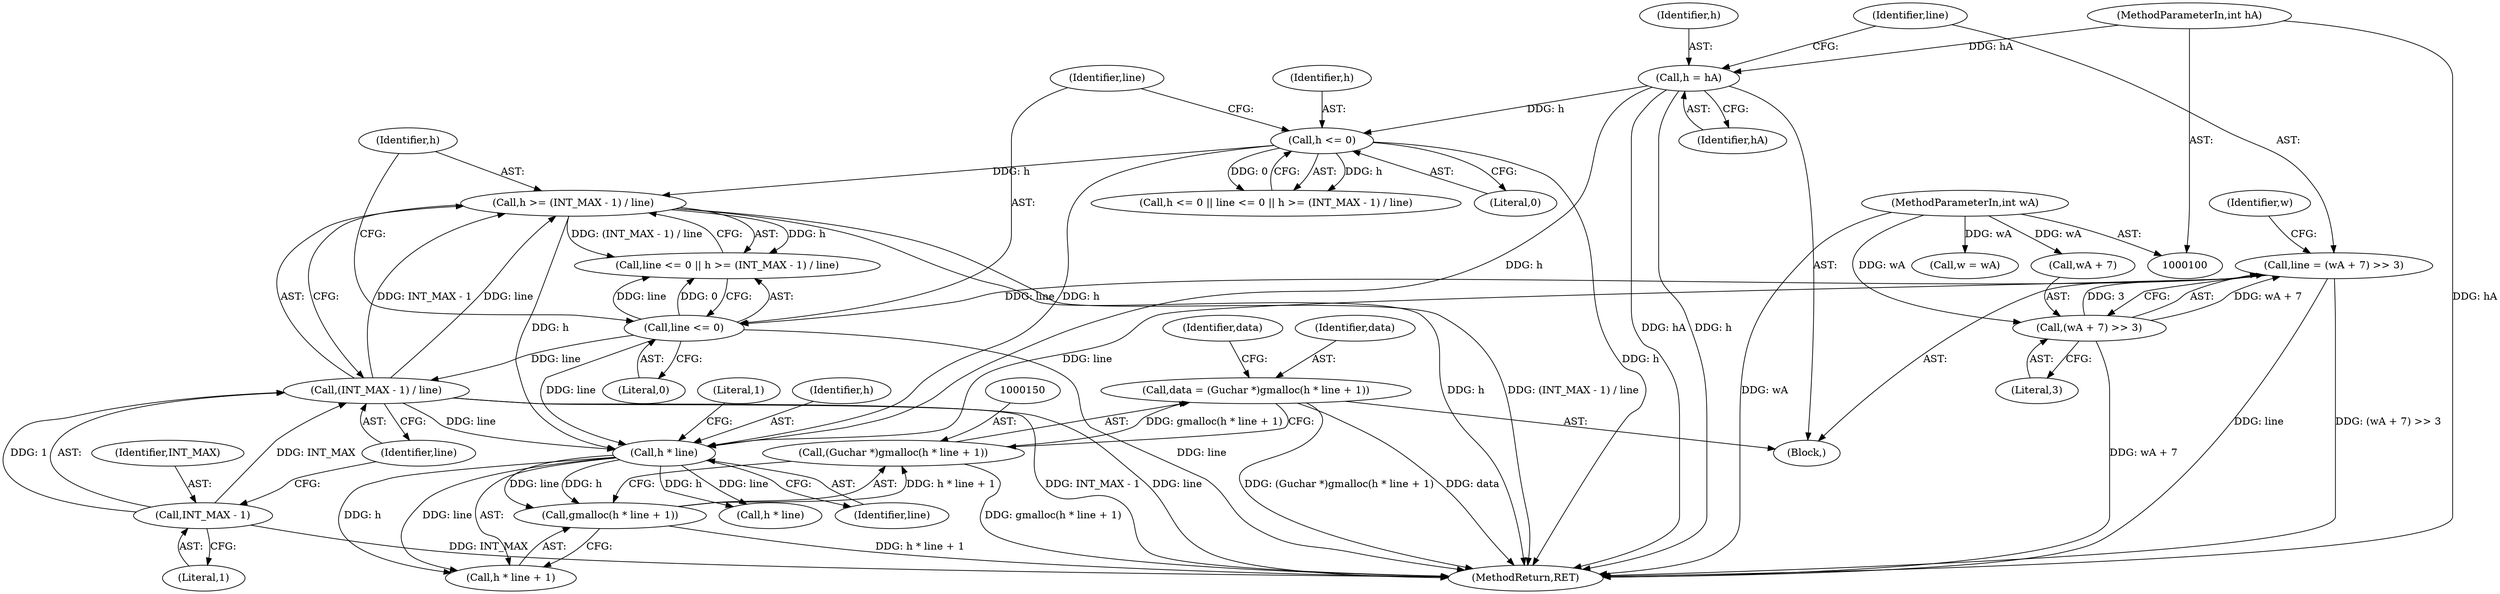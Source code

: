 digraph "1_poppler_7b2d314a61fd0e12f47c62996cb49ec0d1ba747a_8@integer" {
"1000147" [label="(Call,data = (Guchar *)gmalloc(h * line + 1))"];
"1000149" [label="(Call,(Guchar *)gmalloc(h * line + 1))"];
"1000151" [label="(Call,gmalloc(h * line + 1))"];
"1000153" [label="(Call,h * line)"];
"1000124" [label="(Call,h <= 0)"];
"1000108" [label="(Call,h = hA)"];
"1000103" [label="(MethodParameterIn,int hA)"];
"1000131" [label="(Call,h >= (INT_MAX - 1) / line)"];
"1000133" [label="(Call,(INT_MAX - 1) / line)"];
"1000134" [label="(Call,INT_MAX - 1)"];
"1000128" [label="(Call,line <= 0)"];
"1000111" [label="(Call,line = (wA + 7) >> 3)"];
"1000113" [label="(Call,(wA + 7) >> 3)"];
"1000102" [label="(MethodParameterIn,int wA)"];
"1000108" [label="(Call,h = hA)"];
"1000130" [label="(Literal,0)"];
"1000109" [label="(Identifier,h)"];
"1000111" [label="(Call,line = (wA + 7) >> 3)"];
"1000117" [label="(Literal,3)"];
"1000125" [label="(Identifier,h)"];
"1000102" [label="(MethodParameterIn,int wA)"];
"1000151" [label="(Call,gmalloc(h * line + 1))"];
"1000114" [label="(Call,wA + 7)"];
"1000136" [label="(Literal,1)"];
"1000110" [label="(Identifier,hA)"];
"1000127" [label="(Call,line <= 0 || h >= (INT_MAX - 1) / line)"];
"1000124" [label="(Call,h <= 0)"];
"1000133" [label="(Call,(INT_MAX - 1) / line)"];
"1000113" [label="(Call,(wA + 7) >> 3)"];
"1000135" [label="(Identifier,INT_MAX)"];
"1000123" [label="(Call,h <= 0 || line <= 0 || h >= (INT_MAX - 1) / line)"];
"1000129" [label="(Identifier,line)"];
"1000147" [label="(Call,data = (Guchar *)gmalloc(h * line + 1))"];
"1000137" [label="(Identifier,line)"];
"1000156" [label="(Literal,1)"];
"1000152" [label="(Call,h * line + 1)"];
"1000131" [label="(Call,h >= (INT_MAX - 1) / line)"];
"1000112" [label="(Identifier,line)"];
"1000159" [label="(Identifier,data)"];
"1000128" [label="(Call,line <= 0)"];
"1000149" [label="(Call,(Guchar *)gmalloc(h * line + 1))"];
"1000134" [label="(Call,INT_MAX - 1)"];
"1000148" [label="(Identifier,data)"];
"1000155" [label="(Identifier,line)"];
"1000164" [label="(MethodReturn,RET)"];
"1000154" [label="(Identifier,h)"];
"1000160" [label="(Call,h * line)"];
"1000103" [label="(MethodParameterIn,int hA)"];
"1000126" [label="(Literal,0)"];
"1000104" [label="(Block,)"];
"1000132" [label="(Identifier,h)"];
"1000153" [label="(Call,h * line)"];
"1000105" [label="(Call,w = wA)"];
"1000121" [label="(Identifier,w)"];
"1000147" -> "1000104"  [label="AST: "];
"1000147" -> "1000149"  [label="CFG: "];
"1000148" -> "1000147"  [label="AST: "];
"1000149" -> "1000147"  [label="AST: "];
"1000159" -> "1000147"  [label="CFG: "];
"1000147" -> "1000164"  [label="DDG: (Guchar *)gmalloc(h * line + 1)"];
"1000147" -> "1000164"  [label="DDG: data"];
"1000149" -> "1000147"  [label="DDG: gmalloc(h * line + 1)"];
"1000149" -> "1000151"  [label="CFG: "];
"1000150" -> "1000149"  [label="AST: "];
"1000151" -> "1000149"  [label="AST: "];
"1000149" -> "1000164"  [label="DDG: gmalloc(h * line + 1)"];
"1000151" -> "1000149"  [label="DDG: h * line + 1"];
"1000151" -> "1000152"  [label="CFG: "];
"1000152" -> "1000151"  [label="AST: "];
"1000151" -> "1000164"  [label="DDG: h * line + 1"];
"1000153" -> "1000151"  [label="DDG: h"];
"1000153" -> "1000151"  [label="DDG: line"];
"1000153" -> "1000152"  [label="AST: "];
"1000153" -> "1000155"  [label="CFG: "];
"1000154" -> "1000153"  [label="AST: "];
"1000155" -> "1000153"  [label="AST: "];
"1000156" -> "1000153"  [label="CFG: "];
"1000153" -> "1000152"  [label="DDG: h"];
"1000153" -> "1000152"  [label="DDG: line"];
"1000124" -> "1000153"  [label="DDG: h"];
"1000131" -> "1000153"  [label="DDG: h"];
"1000108" -> "1000153"  [label="DDG: h"];
"1000128" -> "1000153"  [label="DDG: line"];
"1000111" -> "1000153"  [label="DDG: line"];
"1000133" -> "1000153"  [label="DDG: line"];
"1000153" -> "1000160"  [label="DDG: h"];
"1000153" -> "1000160"  [label="DDG: line"];
"1000124" -> "1000123"  [label="AST: "];
"1000124" -> "1000126"  [label="CFG: "];
"1000125" -> "1000124"  [label="AST: "];
"1000126" -> "1000124"  [label="AST: "];
"1000129" -> "1000124"  [label="CFG: "];
"1000123" -> "1000124"  [label="CFG: "];
"1000124" -> "1000164"  [label="DDG: h"];
"1000124" -> "1000123"  [label="DDG: h"];
"1000124" -> "1000123"  [label="DDG: 0"];
"1000108" -> "1000124"  [label="DDG: h"];
"1000124" -> "1000131"  [label="DDG: h"];
"1000108" -> "1000104"  [label="AST: "];
"1000108" -> "1000110"  [label="CFG: "];
"1000109" -> "1000108"  [label="AST: "];
"1000110" -> "1000108"  [label="AST: "];
"1000112" -> "1000108"  [label="CFG: "];
"1000108" -> "1000164"  [label="DDG: hA"];
"1000108" -> "1000164"  [label="DDG: h"];
"1000103" -> "1000108"  [label="DDG: hA"];
"1000103" -> "1000100"  [label="AST: "];
"1000103" -> "1000164"  [label="DDG: hA"];
"1000131" -> "1000127"  [label="AST: "];
"1000131" -> "1000133"  [label="CFG: "];
"1000132" -> "1000131"  [label="AST: "];
"1000133" -> "1000131"  [label="AST: "];
"1000127" -> "1000131"  [label="CFG: "];
"1000131" -> "1000164"  [label="DDG: h"];
"1000131" -> "1000164"  [label="DDG: (INT_MAX - 1) / line"];
"1000131" -> "1000127"  [label="DDG: h"];
"1000131" -> "1000127"  [label="DDG: (INT_MAX - 1) / line"];
"1000133" -> "1000131"  [label="DDG: INT_MAX - 1"];
"1000133" -> "1000131"  [label="DDG: line"];
"1000133" -> "1000137"  [label="CFG: "];
"1000134" -> "1000133"  [label="AST: "];
"1000137" -> "1000133"  [label="AST: "];
"1000133" -> "1000164"  [label="DDG: INT_MAX - 1"];
"1000133" -> "1000164"  [label="DDG: line"];
"1000134" -> "1000133"  [label="DDG: INT_MAX"];
"1000134" -> "1000133"  [label="DDG: 1"];
"1000128" -> "1000133"  [label="DDG: line"];
"1000134" -> "1000136"  [label="CFG: "];
"1000135" -> "1000134"  [label="AST: "];
"1000136" -> "1000134"  [label="AST: "];
"1000137" -> "1000134"  [label="CFG: "];
"1000134" -> "1000164"  [label="DDG: INT_MAX"];
"1000128" -> "1000127"  [label="AST: "];
"1000128" -> "1000130"  [label="CFG: "];
"1000129" -> "1000128"  [label="AST: "];
"1000130" -> "1000128"  [label="AST: "];
"1000132" -> "1000128"  [label="CFG: "];
"1000127" -> "1000128"  [label="CFG: "];
"1000128" -> "1000164"  [label="DDG: line"];
"1000128" -> "1000127"  [label="DDG: line"];
"1000128" -> "1000127"  [label="DDG: 0"];
"1000111" -> "1000128"  [label="DDG: line"];
"1000111" -> "1000104"  [label="AST: "];
"1000111" -> "1000113"  [label="CFG: "];
"1000112" -> "1000111"  [label="AST: "];
"1000113" -> "1000111"  [label="AST: "];
"1000121" -> "1000111"  [label="CFG: "];
"1000111" -> "1000164"  [label="DDG: line"];
"1000111" -> "1000164"  [label="DDG: (wA + 7) >> 3"];
"1000113" -> "1000111"  [label="DDG: wA + 7"];
"1000113" -> "1000111"  [label="DDG: 3"];
"1000113" -> "1000117"  [label="CFG: "];
"1000114" -> "1000113"  [label="AST: "];
"1000117" -> "1000113"  [label="AST: "];
"1000113" -> "1000164"  [label="DDG: wA + 7"];
"1000102" -> "1000113"  [label="DDG: wA"];
"1000102" -> "1000100"  [label="AST: "];
"1000102" -> "1000164"  [label="DDG: wA"];
"1000102" -> "1000105"  [label="DDG: wA"];
"1000102" -> "1000114"  [label="DDG: wA"];
}
